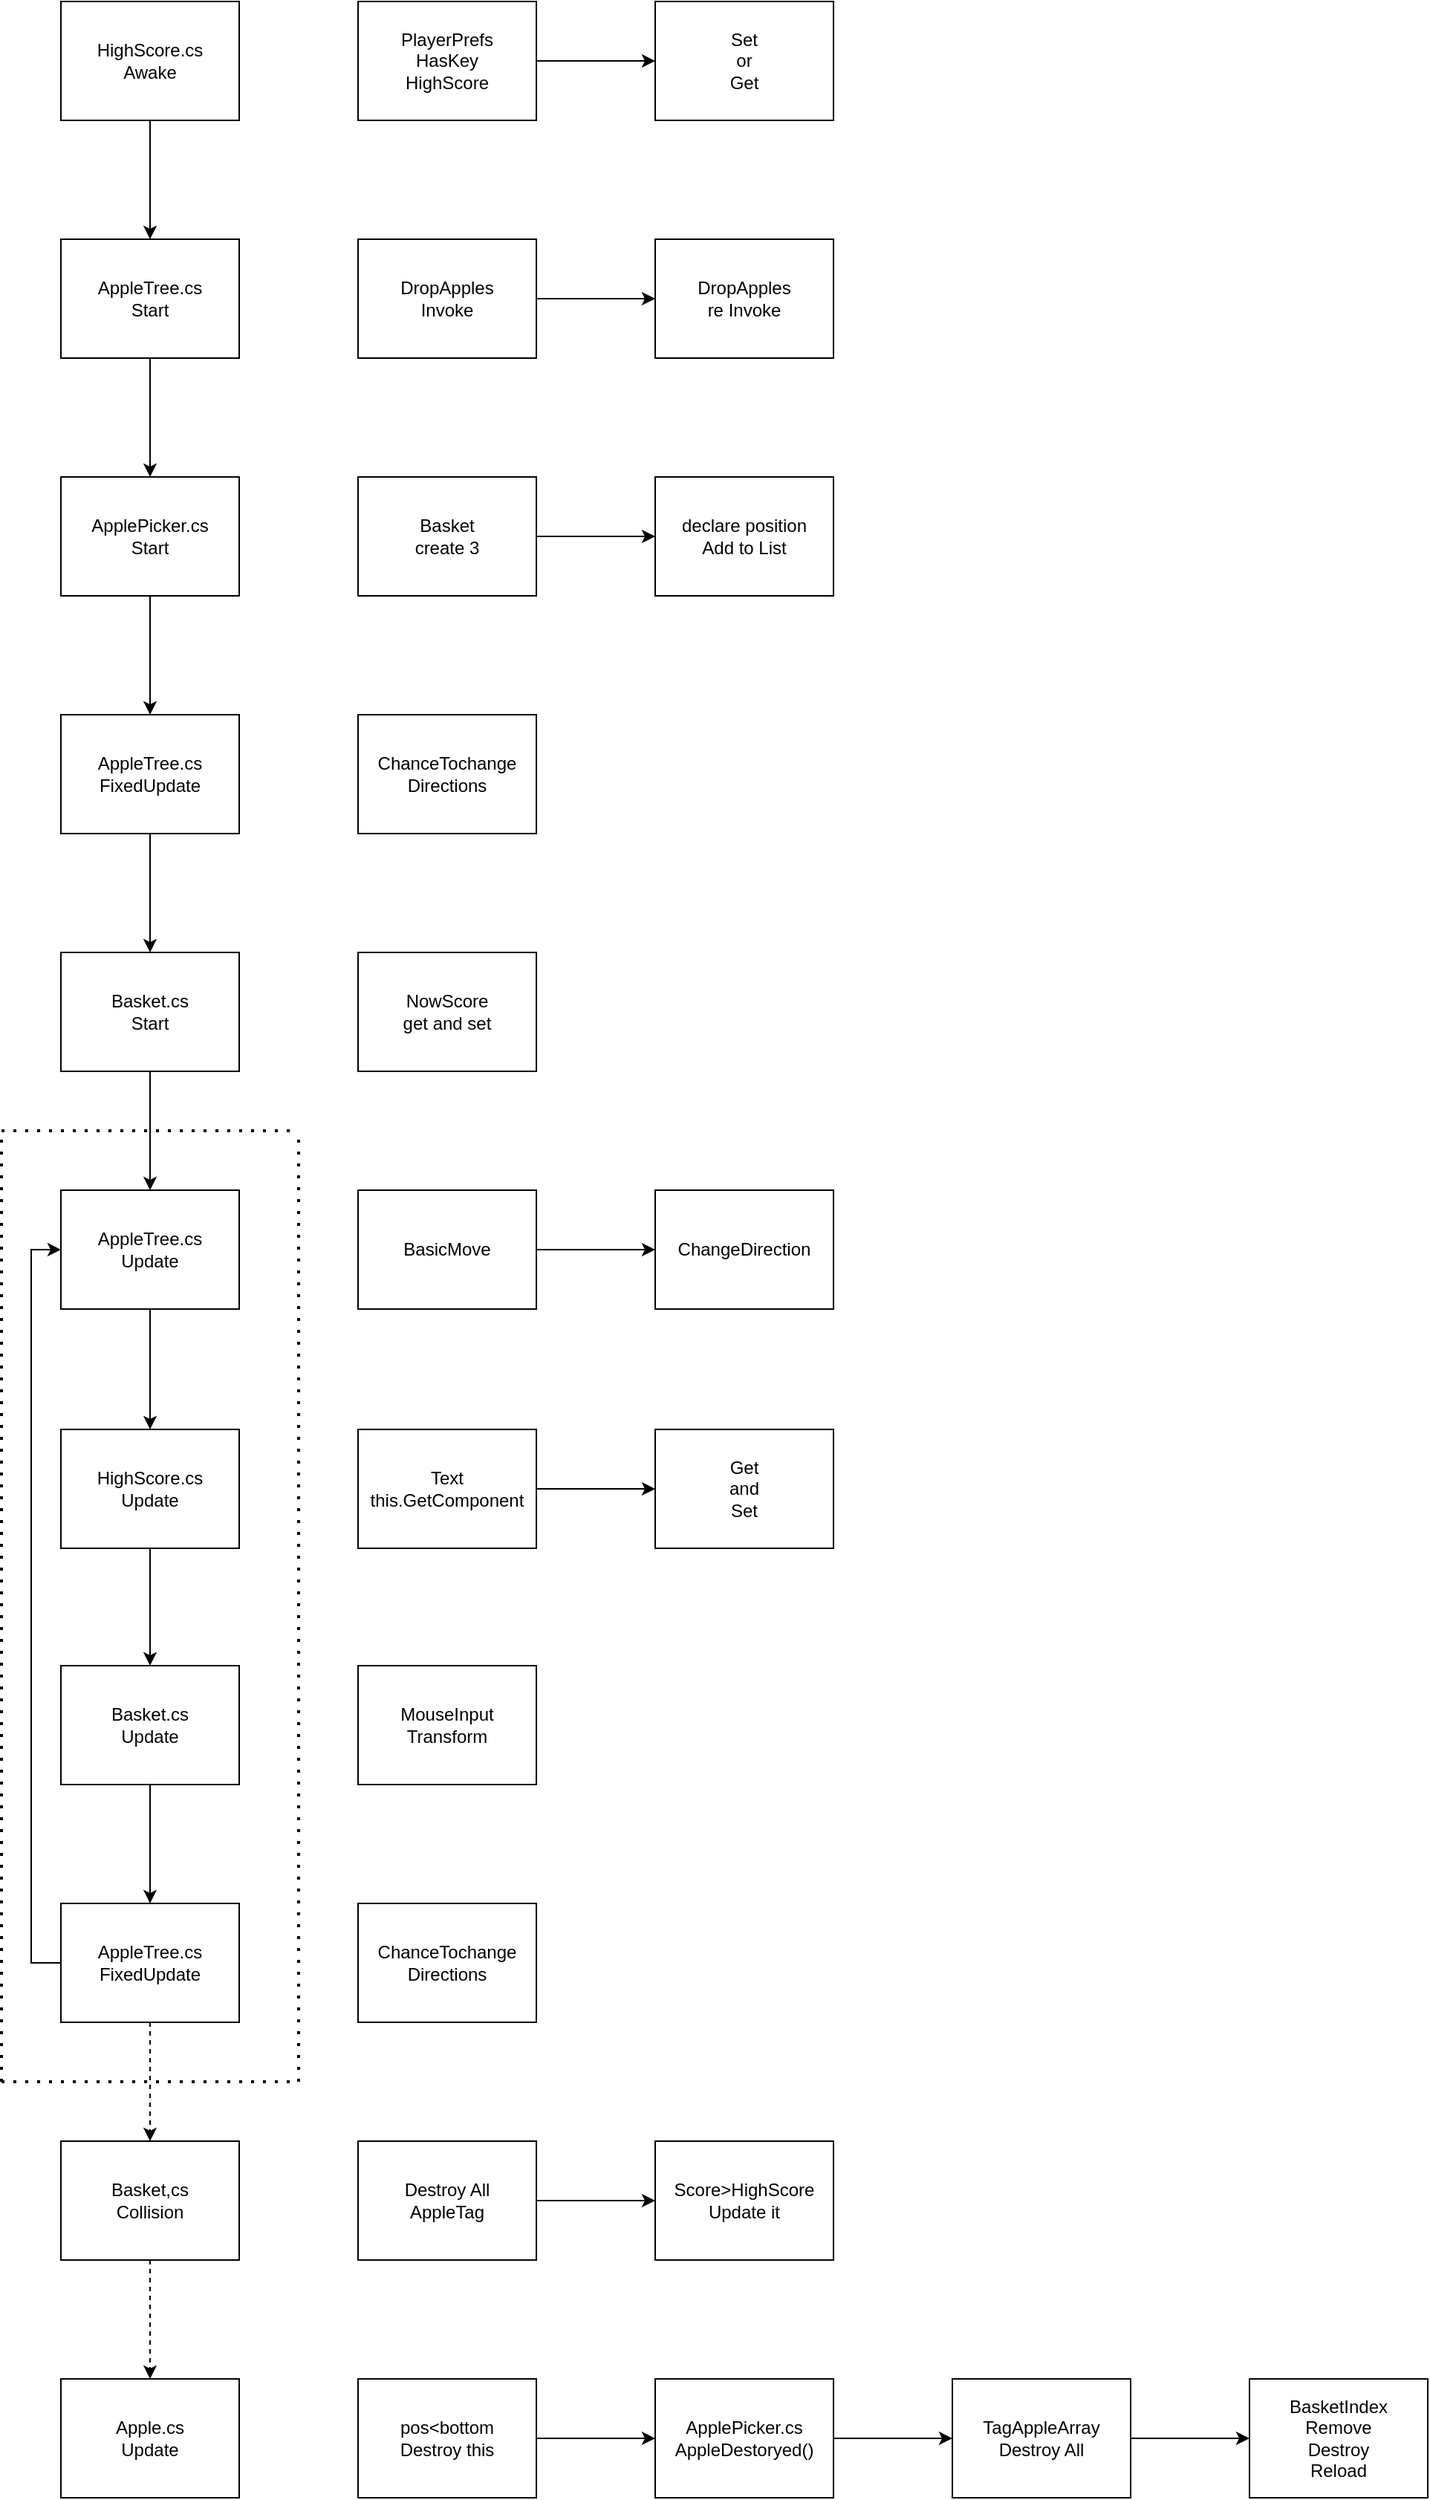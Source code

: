 <mxfile version="16.5.1" type="device"><diagram id="ji7pyWQNSiiBjU_UTjiF" name="第 1 页"><mxGraphModel dx="1341" dy="810" grid="1" gridSize="10" guides="1" tooltips="1" connect="1" arrows="1" fold="1" page="1" pageScale="1" pageWidth="1169" pageHeight="827" math="0" shadow="0"><root><mxCell id="0"/><mxCell id="1" parent="0"/><mxCell id="bKNvqyCc7GJC3uFkElWp-12" value="" style="edgeStyle=orthogonalEdgeStyle;rounded=0;orthogonalLoop=1;jettySize=auto;html=1;" edge="1" parent="1" source="bKNvqyCc7GJC3uFkElWp-10" target="bKNvqyCc7GJC3uFkElWp-11"><mxGeometry relative="1" as="geometry"/></mxCell><mxCell id="bKNvqyCc7GJC3uFkElWp-10" value="HighScore.cs&lt;br&gt;Awake" style="rounded=0;whiteSpace=wrap;html=1;" vertex="1" parent="1"><mxGeometry x="80" y="40" width="120" height="80" as="geometry"/></mxCell><mxCell id="bKNvqyCc7GJC3uFkElWp-14" value="" style="edgeStyle=orthogonalEdgeStyle;rounded=0;orthogonalLoop=1;jettySize=auto;html=1;entryX=0.5;entryY=0;entryDx=0;entryDy=0;" edge="1" parent="1" source="bKNvqyCc7GJC3uFkElWp-11" target="bKNvqyCc7GJC3uFkElWp-15"><mxGeometry relative="1" as="geometry"><mxPoint x="140" y="360" as="targetPoint"/></mxGeometry></mxCell><mxCell id="bKNvqyCc7GJC3uFkElWp-11" value="AppleTree.cs&lt;br&gt;Start" style="rounded=0;whiteSpace=wrap;html=1;" vertex="1" parent="1"><mxGeometry x="80" y="200" width="120" height="80" as="geometry"/></mxCell><mxCell id="bKNvqyCc7GJC3uFkElWp-18" value="" style="edgeStyle=orthogonalEdgeStyle;rounded=0;orthogonalLoop=1;jettySize=auto;html=1;" edge="1" parent="1" source="bKNvqyCc7GJC3uFkElWp-15" target="bKNvqyCc7GJC3uFkElWp-17"><mxGeometry relative="1" as="geometry"/></mxCell><mxCell id="bKNvqyCc7GJC3uFkElWp-15" value="ApplePicker.cs&lt;br&gt;Start" style="rounded=0;whiteSpace=wrap;html=1;" vertex="1" parent="1"><mxGeometry x="80" y="360" width="120" height="80" as="geometry"/></mxCell><mxCell id="bKNvqyCc7GJC3uFkElWp-20" value="" style="edgeStyle=orthogonalEdgeStyle;rounded=0;orthogonalLoop=1;jettySize=auto;html=1;" edge="1" parent="1" source="bKNvqyCc7GJC3uFkElWp-17" target="bKNvqyCc7GJC3uFkElWp-19"><mxGeometry relative="1" as="geometry"/></mxCell><mxCell id="bKNvqyCc7GJC3uFkElWp-17" value="AppleTree.cs&lt;br&gt;FixedUpdate" style="rounded=0;whiteSpace=wrap;html=1;" vertex="1" parent="1"><mxGeometry x="80" y="520" width="120" height="80" as="geometry"/></mxCell><mxCell id="bKNvqyCc7GJC3uFkElWp-22" value="" style="edgeStyle=orthogonalEdgeStyle;rounded=0;orthogonalLoop=1;jettySize=auto;html=1;entryX=0.5;entryY=0;entryDx=0;entryDy=0;" edge="1" parent="1" source="bKNvqyCc7GJC3uFkElWp-19" target="bKNvqyCc7GJC3uFkElWp-23"><mxGeometry relative="1" as="geometry"><mxPoint x="140" y="840" as="targetPoint"/></mxGeometry></mxCell><mxCell id="bKNvqyCc7GJC3uFkElWp-19" value="Basket.cs&lt;br&gt;Start" style="rounded=0;whiteSpace=wrap;html=1;" vertex="1" parent="1"><mxGeometry x="80" y="680" width="120" height="80" as="geometry"/></mxCell><mxCell id="bKNvqyCc7GJC3uFkElWp-26" value="" style="edgeStyle=orthogonalEdgeStyle;rounded=0;orthogonalLoop=1;jettySize=auto;html=1;" edge="1" parent="1" source="bKNvqyCc7GJC3uFkElWp-23" target="bKNvqyCc7GJC3uFkElWp-25"><mxGeometry relative="1" as="geometry"/></mxCell><mxCell id="bKNvqyCc7GJC3uFkElWp-23" value="AppleTree.cs&lt;br&gt;Update" style="rounded=0;whiteSpace=wrap;html=1;" vertex="1" parent="1"><mxGeometry x="80" y="840" width="120" height="80" as="geometry"/></mxCell><mxCell id="bKNvqyCc7GJC3uFkElWp-28" value="" style="edgeStyle=orthogonalEdgeStyle;rounded=0;orthogonalLoop=1;jettySize=auto;html=1;" edge="1" parent="1" source="bKNvqyCc7GJC3uFkElWp-25" target="bKNvqyCc7GJC3uFkElWp-27"><mxGeometry relative="1" as="geometry"/></mxCell><mxCell id="bKNvqyCc7GJC3uFkElWp-25" value="HighScore.cs&lt;br&gt;Update" style="rounded=0;whiteSpace=wrap;html=1;" vertex="1" parent="1"><mxGeometry x="80" y="1001" width="120" height="80" as="geometry"/></mxCell><mxCell id="bKNvqyCc7GJC3uFkElWp-30" value="" style="edgeStyle=orthogonalEdgeStyle;rounded=0;orthogonalLoop=1;jettySize=auto;html=1;entryX=0.5;entryY=0;entryDx=0;entryDy=0;" edge="1" parent="1" source="bKNvqyCc7GJC3uFkElWp-27" target="bKNvqyCc7GJC3uFkElWp-29"><mxGeometry relative="1" as="geometry"><mxPoint x="140" y="1280" as="targetPoint"/></mxGeometry></mxCell><mxCell id="bKNvqyCc7GJC3uFkElWp-27" value="Basket.cs&lt;br&gt;Update" style="rounded=0;whiteSpace=wrap;html=1;" vertex="1" parent="1"><mxGeometry x="80" y="1160" width="120" height="80" as="geometry"/></mxCell><mxCell id="bKNvqyCc7GJC3uFkElWp-41" style="edgeStyle=orthogonalEdgeStyle;rounded=0;orthogonalLoop=1;jettySize=auto;html=1;entryX=0;entryY=0.5;entryDx=0;entryDy=0;exitX=0;exitY=0.5;exitDx=0;exitDy=0;" edge="1" parent="1" source="bKNvqyCc7GJC3uFkElWp-29" target="bKNvqyCc7GJC3uFkElWp-23"><mxGeometry relative="1" as="geometry"><Array as="points"><mxPoint x="60" y="1360"/><mxPoint x="60" y="880"/></Array></mxGeometry></mxCell><mxCell id="bKNvqyCc7GJC3uFkElWp-72" value="" style="edgeStyle=orthogonalEdgeStyle;rounded=0;orthogonalLoop=1;jettySize=auto;html=1;dashed=1;" edge="1" parent="1" source="bKNvqyCc7GJC3uFkElWp-29" target="bKNvqyCc7GJC3uFkElWp-71"><mxGeometry relative="1" as="geometry"/></mxCell><mxCell id="bKNvqyCc7GJC3uFkElWp-29" value="AppleTree.cs&lt;br&gt;FixedUpdate" style="rounded=0;whiteSpace=wrap;html=1;" vertex="1" parent="1"><mxGeometry x="80" y="1320" width="120" height="80" as="geometry"/></mxCell><mxCell id="bKNvqyCc7GJC3uFkElWp-45" value="" style="edgeStyle=orthogonalEdgeStyle;rounded=0;orthogonalLoop=1;jettySize=auto;html=1;" edge="1" parent="1" source="bKNvqyCc7GJC3uFkElWp-42" target="bKNvqyCc7GJC3uFkElWp-44"><mxGeometry relative="1" as="geometry"/></mxCell><mxCell id="bKNvqyCc7GJC3uFkElWp-42" value="PlayerPrefs&lt;br&gt;HasKey&lt;br&gt;HighScore" style="rounded=0;whiteSpace=wrap;html=1;" vertex="1" parent="1"><mxGeometry x="280" y="40" width="120" height="80" as="geometry"/></mxCell><mxCell id="bKNvqyCc7GJC3uFkElWp-44" value="Set&lt;br&gt;or&lt;br&gt;Get" style="rounded=0;whiteSpace=wrap;html=1;" vertex="1" parent="1"><mxGeometry x="480" y="40" width="120" height="80" as="geometry"/></mxCell><mxCell id="bKNvqyCc7GJC3uFkElWp-49" value="" style="edgeStyle=orthogonalEdgeStyle;rounded=0;orthogonalLoop=1;jettySize=auto;html=1;" edge="1" parent="1" source="bKNvqyCc7GJC3uFkElWp-46" target="bKNvqyCc7GJC3uFkElWp-48"><mxGeometry relative="1" as="geometry"/></mxCell><mxCell id="bKNvqyCc7GJC3uFkElWp-46" value="DropApples&lt;br&gt;Invoke" style="rounded=0;whiteSpace=wrap;html=1;" vertex="1" parent="1"><mxGeometry x="280" y="200" width="120" height="80" as="geometry"/></mxCell><mxCell id="bKNvqyCc7GJC3uFkElWp-48" value="DropApples&lt;br&gt;re Invoke" style="rounded=0;whiteSpace=wrap;html=1;" vertex="1" parent="1"><mxGeometry x="480" y="200" width="120" height="80" as="geometry"/></mxCell><mxCell id="bKNvqyCc7GJC3uFkElWp-53" value="" style="edgeStyle=orthogonalEdgeStyle;rounded=0;orthogonalLoop=1;jettySize=auto;html=1;" edge="1" parent="1" source="bKNvqyCc7GJC3uFkElWp-50" target="bKNvqyCc7GJC3uFkElWp-52"><mxGeometry relative="1" as="geometry"/></mxCell><mxCell id="bKNvqyCc7GJC3uFkElWp-50" value="Basket&lt;br&gt;create 3" style="rounded=0;whiteSpace=wrap;html=1;" vertex="1" parent="1"><mxGeometry x="280" y="360" width="120" height="80" as="geometry"/></mxCell><mxCell id="bKNvqyCc7GJC3uFkElWp-52" value="declare position&lt;br&gt;Add to List" style="rounded=0;whiteSpace=wrap;html=1;" vertex="1" parent="1"><mxGeometry x="480" y="360" width="120" height="80" as="geometry"/></mxCell><mxCell id="bKNvqyCc7GJC3uFkElWp-54" value="ChanceTochange&lt;br&gt;Directions" style="rounded=0;whiteSpace=wrap;html=1;" vertex="1" parent="1"><mxGeometry x="280" y="520" width="120" height="80" as="geometry"/></mxCell><mxCell id="bKNvqyCc7GJC3uFkElWp-58" value="NowScore&lt;br&gt;get and set" style="rounded=0;whiteSpace=wrap;html=1;" vertex="1" parent="1"><mxGeometry x="280" y="680" width="120" height="80" as="geometry"/></mxCell><mxCell id="bKNvqyCc7GJC3uFkElWp-63" value="" style="edgeStyle=orthogonalEdgeStyle;rounded=0;orthogonalLoop=1;jettySize=auto;html=1;" edge="1" parent="1" source="bKNvqyCc7GJC3uFkElWp-60" target="bKNvqyCc7GJC3uFkElWp-62"><mxGeometry relative="1" as="geometry"/></mxCell><mxCell id="bKNvqyCc7GJC3uFkElWp-60" value="BasicMove" style="rounded=0;whiteSpace=wrap;html=1;" vertex="1" parent="1"><mxGeometry x="280" y="840" width="120" height="80" as="geometry"/></mxCell><mxCell id="bKNvqyCc7GJC3uFkElWp-62" value="ChangeDirection" style="rounded=0;whiteSpace=wrap;html=1;" vertex="1" parent="1"><mxGeometry x="480" y="840" width="120" height="80" as="geometry"/></mxCell><mxCell id="bKNvqyCc7GJC3uFkElWp-67" value="" style="edgeStyle=orthogonalEdgeStyle;rounded=0;orthogonalLoop=1;jettySize=auto;html=1;" edge="1" parent="1" source="bKNvqyCc7GJC3uFkElWp-64" target="bKNvqyCc7GJC3uFkElWp-66"><mxGeometry relative="1" as="geometry"/></mxCell><mxCell id="bKNvqyCc7GJC3uFkElWp-64" value="Text&lt;br&gt;this.GetComponent" style="rounded=0;whiteSpace=wrap;html=1;" vertex="1" parent="1"><mxGeometry x="280" y="1001" width="120" height="80" as="geometry"/></mxCell><mxCell id="bKNvqyCc7GJC3uFkElWp-66" value="Get&lt;br&gt;and&lt;br&gt;Set" style="rounded=0;whiteSpace=wrap;html=1;" vertex="1" parent="1"><mxGeometry x="480" y="1001" width="120" height="80" as="geometry"/></mxCell><mxCell id="bKNvqyCc7GJC3uFkElWp-68" value="MouseInput&lt;br&gt;Transform" style="rounded=0;whiteSpace=wrap;html=1;" vertex="1" parent="1"><mxGeometry x="280" y="1160" width="120" height="80" as="geometry"/></mxCell><mxCell id="bKNvqyCc7GJC3uFkElWp-87" value="" style="edgeStyle=orthogonalEdgeStyle;rounded=0;orthogonalLoop=1;jettySize=auto;html=1;dashed=1;" edge="1" parent="1" source="bKNvqyCc7GJC3uFkElWp-71" target="bKNvqyCc7GJC3uFkElWp-86"><mxGeometry relative="1" as="geometry"/></mxCell><mxCell id="bKNvqyCc7GJC3uFkElWp-71" value="Basket,cs&lt;br&gt;Collision" style="rounded=0;whiteSpace=wrap;html=1;" vertex="1" parent="1"><mxGeometry x="80" y="1480" width="120" height="80" as="geometry"/></mxCell><mxCell id="bKNvqyCc7GJC3uFkElWp-73" value="ChanceTochange&lt;br&gt;Directions" style="rounded=0;whiteSpace=wrap;html=1;" vertex="1" parent="1"><mxGeometry x="280" y="1320" width="120" height="80" as="geometry"/></mxCell><mxCell id="bKNvqyCc7GJC3uFkElWp-76" value="" style="endArrow=none;dashed=1;html=1;dashPattern=1 3;strokeWidth=2;rounded=0;" edge="1" parent="1"><mxGeometry width="50" height="50" relative="1" as="geometry"><mxPoint x="40" y="1440" as="sourcePoint"/><mxPoint x="40" y="800" as="targetPoint"/></mxGeometry></mxCell><mxCell id="bKNvqyCc7GJC3uFkElWp-77" value="" style="endArrow=none;dashed=1;html=1;dashPattern=1 3;strokeWidth=2;rounded=0;" edge="1" parent="1"><mxGeometry width="50" height="50" relative="1" as="geometry"><mxPoint x="40" y="1440" as="sourcePoint"/><mxPoint x="240" y="1440" as="targetPoint"/></mxGeometry></mxCell><mxCell id="bKNvqyCc7GJC3uFkElWp-79" value="" style="endArrow=none;dashed=1;html=1;dashPattern=1 3;strokeWidth=2;rounded=0;" edge="1" parent="1"><mxGeometry width="50" height="50" relative="1" as="geometry"><mxPoint x="40" y="800" as="sourcePoint"/><mxPoint x="240" y="800" as="targetPoint"/></mxGeometry></mxCell><mxCell id="bKNvqyCc7GJC3uFkElWp-80" value="" style="endArrow=none;dashed=1;html=1;dashPattern=1 3;strokeWidth=2;rounded=0;" edge="1" parent="1"><mxGeometry width="50" height="50" relative="1" as="geometry"><mxPoint x="240" y="1440" as="sourcePoint"/><mxPoint x="240" y="800" as="targetPoint"/></mxGeometry></mxCell><mxCell id="bKNvqyCc7GJC3uFkElWp-85" value="" style="edgeStyle=orthogonalEdgeStyle;rounded=0;orthogonalLoop=1;jettySize=auto;html=1;" edge="1" parent="1" source="bKNvqyCc7GJC3uFkElWp-82" target="bKNvqyCc7GJC3uFkElWp-84"><mxGeometry relative="1" as="geometry"/></mxCell><mxCell id="bKNvqyCc7GJC3uFkElWp-82" value="Destroy All&lt;br&gt;AppleTag" style="rounded=0;whiteSpace=wrap;html=1;" vertex="1" parent="1"><mxGeometry x="280" y="1480" width="120" height="80" as="geometry"/></mxCell><mxCell id="bKNvqyCc7GJC3uFkElWp-84" value="Score&amp;gt;HighScore&lt;br&gt;Update it" style="rounded=0;whiteSpace=wrap;html=1;" vertex="1" parent="1"><mxGeometry x="480" y="1480" width="120" height="80" as="geometry"/></mxCell><mxCell id="bKNvqyCc7GJC3uFkElWp-86" value="Apple.cs&lt;br&gt;Update" style="rounded=0;whiteSpace=wrap;html=1;" vertex="1" parent="1"><mxGeometry x="80" y="1640" width="120" height="80" as="geometry"/></mxCell><mxCell id="bKNvqyCc7GJC3uFkElWp-91" value="" style="edgeStyle=orthogonalEdgeStyle;rounded=0;orthogonalLoop=1;jettySize=auto;html=1;" edge="1" parent="1" source="bKNvqyCc7GJC3uFkElWp-88" target="bKNvqyCc7GJC3uFkElWp-90"><mxGeometry relative="1" as="geometry"/></mxCell><mxCell id="bKNvqyCc7GJC3uFkElWp-88" value="pos&amp;lt;bottom&lt;br&gt;Destroy this" style="rounded=0;whiteSpace=wrap;html=1;" vertex="1" parent="1"><mxGeometry x="280" y="1640" width="120" height="80" as="geometry"/></mxCell><mxCell id="bKNvqyCc7GJC3uFkElWp-93" value="" style="edgeStyle=orthogonalEdgeStyle;rounded=0;orthogonalLoop=1;jettySize=auto;html=1;" edge="1" parent="1" source="bKNvqyCc7GJC3uFkElWp-90" target="bKNvqyCc7GJC3uFkElWp-92"><mxGeometry relative="1" as="geometry"/></mxCell><mxCell id="bKNvqyCc7GJC3uFkElWp-90" value="ApplePicker.cs&lt;br&gt;AppleDestoryed()" style="rounded=0;whiteSpace=wrap;html=1;" vertex="1" parent="1"><mxGeometry x="480" y="1640" width="120" height="80" as="geometry"/></mxCell><mxCell id="bKNvqyCc7GJC3uFkElWp-95" value="" style="edgeStyle=orthogonalEdgeStyle;rounded=0;orthogonalLoop=1;jettySize=auto;html=1;" edge="1" parent="1" source="bKNvqyCc7GJC3uFkElWp-92" target="bKNvqyCc7GJC3uFkElWp-94"><mxGeometry relative="1" as="geometry"/></mxCell><mxCell id="bKNvqyCc7GJC3uFkElWp-92" value="TagAppleArray&lt;br&gt;Destroy All" style="rounded=0;whiteSpace=wrap;html=1;" vertex="1" parent="1"><mxGeometry x="680" y="1640" width="120" height="80" as="geometry"/></mxCell><mxCell id="bKNvqyCc7GJC3uFkElWp-94" value="BasketIndex&lt;br&gt;Remove&lt;br&gt;Destroy&lt;br&gt;Reload" style="rounded=0;whiteSpace=wrap;html=1;" vertex="1" parent="1"><mxGeometry x="880" y="1640" width="120" height="80" as="geometry"/></mxCell></root></mxGraphModel></diagram></mxfile>